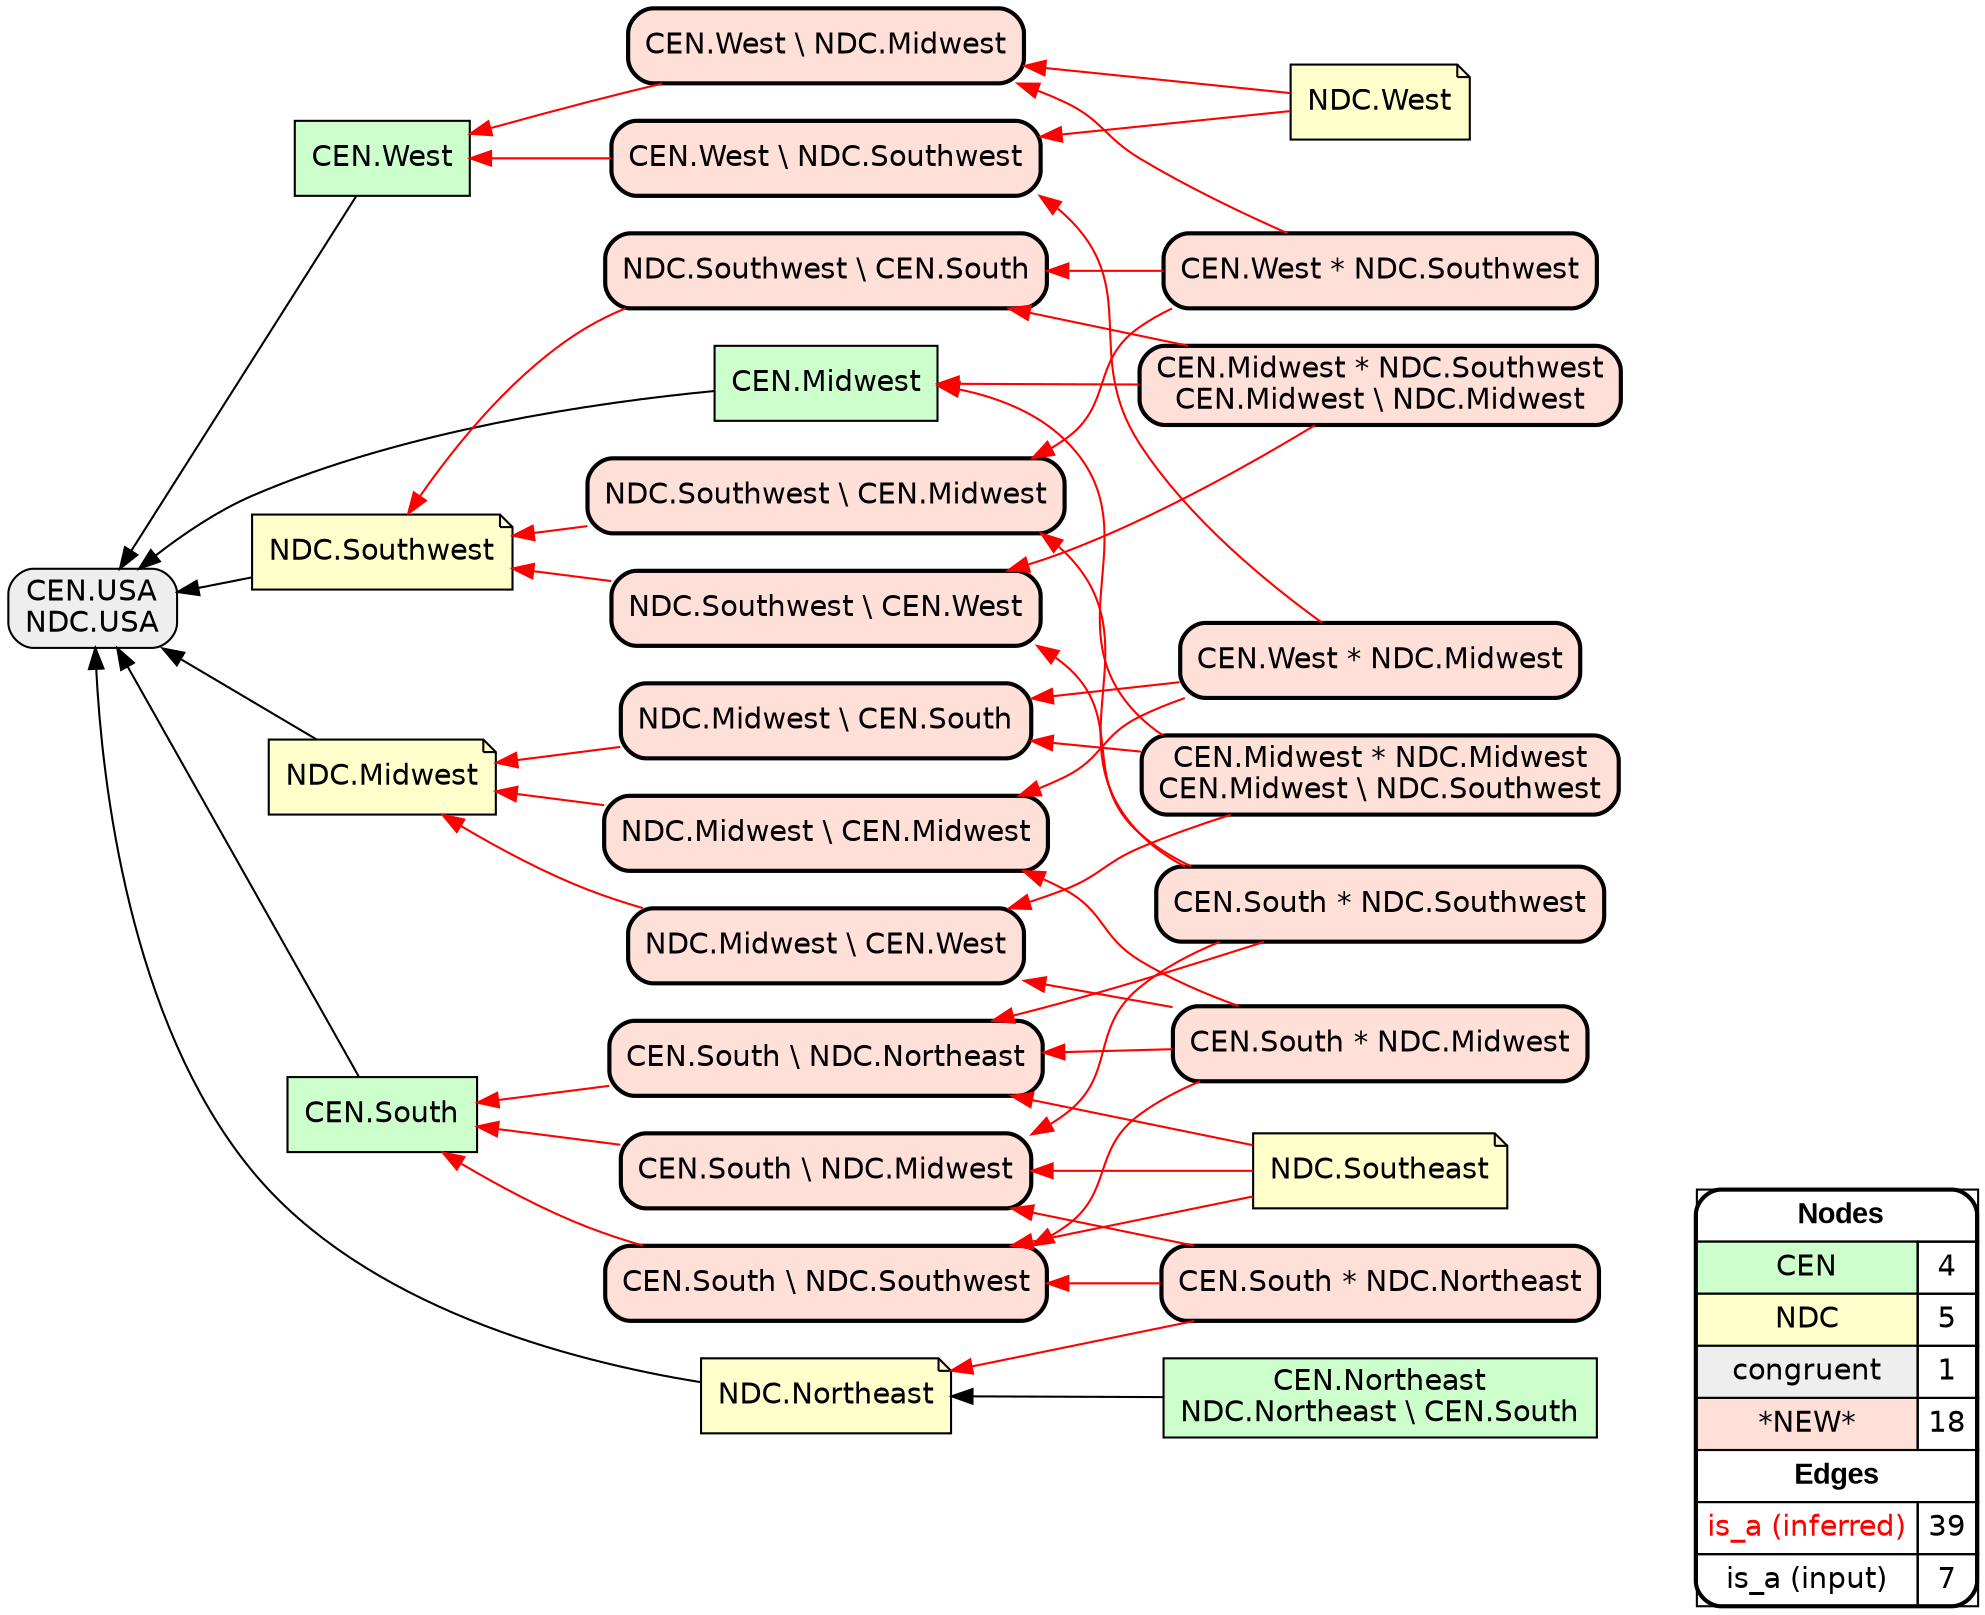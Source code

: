 digraph{
rankdir=RL
node[shape=box style=filled fillcolor="#CCFFCC" fontname="helvetica"] 
"CEN.Midwest"
"CEN.West"
"CEN.Northeast\nNDC.Northeast \\ CEN.South"
"CEN.South"
node[shape=note style=filled fillcolor="#FFFFCC" fontname="helvetica"] 
"NDC.West"
"NDC.Southeast"
"NDC.Southwest"
"NDC.Midwest"
"NDC.Northeast"
node[shape=box style="filled,rounded" fillcolor="#EEEEEE" fontname="helvetica"] 
"CEN.USA\nNDC.USA"
node[shape=box style="filled,rounded,bold" fillcolor="#FFE0D8" fontname="helvetica"] 
"CEN.South \\ NDC.Southwest"
"CEN.South \\ NDC.Northeast"
"CEN.South * NDC.Midwest"
"CEN.West * NDC.Southwest"
"CEN.South \\ NDC.Midwest"
"NDC.Southwest \\ CEN.West"
"CEN.South * NDC.Southwest"
"CEN.West \\ NDC.Midwest"
"CEN.Midwest * NDC.Midwest\nCEN.Midwest \\ NDC.Southwest"
"NDC.Southwest \\ CEN.Midwest"
"CEN.West * NDC.Midwest"
"NDC.Southwest \\ CEN.South"
"NDC.Midwest \\ CEN.West"
"CEN.West \\ NDC.Southwest"
"NDC.Midwest \\ CEN.South"
"CEN.South * NDC.Northeast"
"NDC.Midwest \\ CEN.Midwest"
"CEN.Midwest * NDC.Southwest\nCEN.Midwest \\ NDC.Midwest"
edge[arrowhead=normal style=dotted color="#000000" constraint=true penwidth=1]
edge[arrowhead=normal style=solid color="#FF0000" constraint=true penwidth=1]
"CEN.West * NDC.Midwest" -> "CEN.West \\ NDC.Southwest"
"CEN.Midwest * NDC.Southwest\nCEN.Midwest \\ NDC.Midwest" -> "NDC.Southwest \\ CEN.South"
"CEN.South * NDC.Midwest" -> "CEN.South \\ NDC.Southwest"
"NDC.West" -> "CEN.West \\ NDC.Southwest"
"CEN.South \\ NDC.Midwest" -> "CEN.South"
"NDC.Midwest \\ CEN.Midwest" -> "NDC.Midwest"
"CEN.West * NDC.Southwest" -> "NDC.Southwest \\ CEN.Midwest"
"CEN.South * NDC.Midwest" -> "NDC.Midwest \\ CEN.Midwest"
"CEN.Midwest * NDC.Midwest\nCEN.Midwest \\ NDC.Southwest" -> "CEN.Midwest"
"CEN.Midwest * NDC.Southwest\nCEN.Midwest \\ NDC.Midwest" -> "NDC.Southwest \\ CEN.West"
"CEN.West * NDC.Midwest" -> "NDC.Midwest \\ CEN.Midwest"
"CEN.South * NDC.Northeast" -> "CEN.South \\ NDC.Midwest"
"CEN.South \\ NDC.Northeast" -> "CEN.South"
"CEN.Midwest * NDC.Midwest\nCEN.Midwest \\ NDC.Southwest" -> "NDC.Midwest \\ CEN.West"
"NDC.Southeast" -> "CEN.South \\ NDC.Northeast"
"CEN.South * NDC.Southwest" -> "NDC.Southwest \\ CEN.Midwest"
"CEN.South * NDC.Southwest" -> "CEN.South \\ NDC.Northeast"
"NDC.Midwest \\ CEN.South" -> "NDC.Midwest"
"CEN.West \\ NDC.Southwest" -> "CEN.West"
"NDC.Southeast" -> "CEN.South \\ NDC.Midwest"
"NDC.Southeast" -> "CEN.South \\ NDC.Southwest"
"CEN.South * NDC.Southwest" -> "NDC.Southwest \\ CEN.West"
"NDC.West" -> "CEN.West \\ NDC.Midwest"
"NDC.Southwest \\ CEN.West" -> "NDC.Southwest"
"CEN.South * NDC.Southwest" -> "CEN.South \\ NDC.Midwest"
"CEN.South * NDC.Midwest" -> "CEN.South \\ NDC.Northeast"
"CEN.West * NDC.Southwest" -> "NDC.Southwest \\ CEN.South"
"CEN.South \\ NDC.Southwest" -> "CEN.South"
"CEN.West \\ NDC.Midwest" -> "CEN.West"
"CEN.West * NDC.Southwest" -> "CEN.West \\ NDC.Midwest"
"NDC.Southwest \\ CEN.Midwest" -> "NDC.Southwest"
"CEN.West * NDC.Midwest" -> "NDC.Midwest \\ CEN.South"
"NDC.Southwest \\ CEN.South" -> "NDC.Southwest"
"NDC.Midwest \\ CEN.West" -> "NDC.Midwest"
"CEN.South * NDC.Northeast" -> "CEN.South \\ NDC.Southwest"
"CEN.South * NDC.Northeast" -> "NDC.Northeast"
"CEN.South * NDC.Midwest" -> "NDC.Midwest \\ CEN.West"
"CEN.Midwest * NDC.Midwest\nCEN.Midwest \\ NDC.Southwest" -> "NDC.Midwest \\ CEN.South"
"CEN.Midwest * NDC.Southwest\nCEN.Midwest \\ NDC.Midwest" -> "CEN.Midwest"
edge[arrowhead=normal style=solid color="#000000" constraint=true penwidth=1]
"NDC.Northeast" -> "CEN.USA\nNDC.USA"
"NDC.Midwest" -> "CEN.USA\nNDC.USA"
"CEN.South" -> "CEN.USA\nNDC.USA"
"CEN.Northeast\nNDC.Northeast \\ CEN.South" -> "NDC.Northeast"
"CEN.Midwest" -> "CEN.USA\nNDC.USA"
"NDC.Southwest" -> "CEN.USA\nNDC.USA"
"CEN.West" -> "CEN.USA\nNDC.USA"
node[shape=box] 
{rank=source Legend [fillcolor= white margin=0 label=< 
 <TABLE BORDER="0" CELLBORDER="1" CELLSPACING="0" CELLPADDING="4"> 
<TR> <TD COLSPAN="2"><font face="Arial Black"> Nodes</font></TD> </TR> 
<TR> 
 <TD bgcolor="#CCFFCC" fontname="helvetica">CEN</TD> 
 <TD>4</TD> 
 </TR> 
<TR> 
 <TD bgcolor="#FFFFCC" fontname="helvetica">NDC</TD> 
 <TD>5</TD> 
 </TR> 
<TR> 
 <TD bgcolor="#EEEEEE" fontname="helvetica">congruent</TD> 
 <TD>1</TD> 
 </TR> 
<TR> 
 <TD bgcolor="#FFE0D8" fontname="helvetica">*NEW*</TD> 
 <TD>18</TD> 
 </TR> 
<TR> <TD COLSPAN="2"><font face = "Arial Black"> Edges </font></TD> </TR> 
<TR> 
 <TD><font color ="#FF0000">is_a (inferred)</font></TD><TD>39</TD>
</TR>
<TR> 
 <TD><font color ="#000000">is_a (input)</font></TD><TD>7</TD>
</TR>
</TABLE> 
 >] } 
}